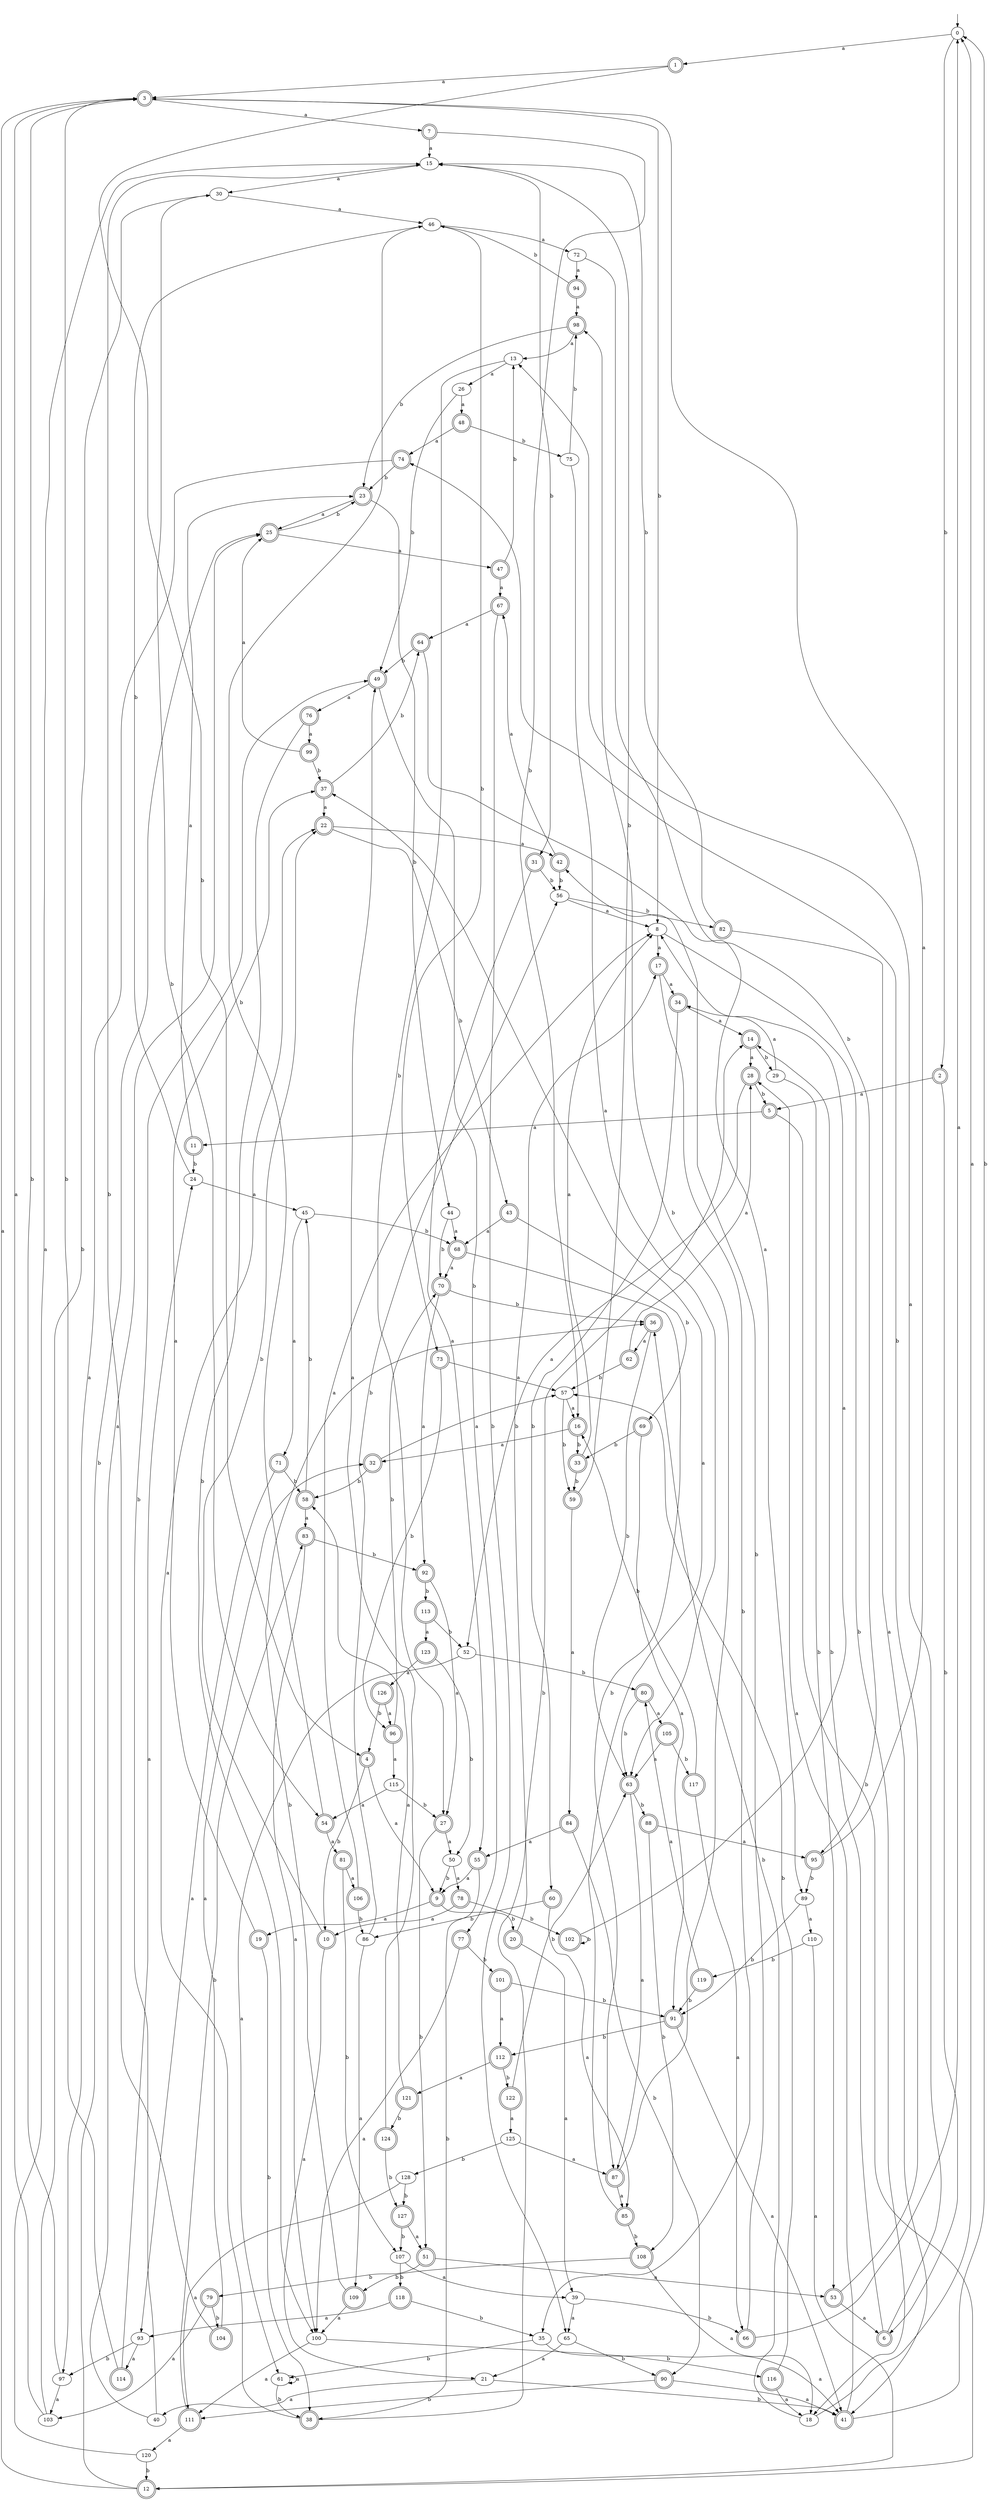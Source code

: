digraph RandomDFA {
  __start0 [label="", shape=none];
  __start0 -> 0 [label=""];
  0 [shape=circle]
  0 -> 1 [label="a"]
  0 -> 2 [label="b"]
  1 [shape=doublecircle]
  1 -> 3 [label="a"]
  1 -> 4 [label="b"]
  2 [shape=doublecircle]
  2 -> 5 [label="a"]
  2 -> 6 [label="b"]
  3 [shape=doublecircle]
  3 -> 7 [label="a"]
  3 -> 8 [label="b"]
  4 [shape=doublecircle]
  4 -> 9 [label="a"]
  4 -> 10 [label="b"]
  5 [shape=doublecircle]
  5 -> 11 [label="a"]
  5 -> 12 [label="b"]
  6 [shape=doublecircle]
  6 -> 13 [label="a"]
  6 -> 14 [label="b"]
  7 [shape=doublecircle]
  7 -> 15 [label="a"]
  7 -> 16 [label="b"]
  8
  8 -> 17 [label="a"]
  8 -> 18 [label="b"]
  9 [shape=doublecircle]
  9 -> 19 [label="a"]
  9 -> 20 [label="b"]
  10 [shape=doublecircle]
  10 -> 21 [label="a"]
  10 -> 22 [label="b"]
  11 [shape=doublecircle]
  11 -> 23 [label="a"]
  11 -> 24 [label="b"]
  12 [shape=doublecircle]
  12 -> 3 [label="a"]
  12 -> 25 [label="b"]
  13
  13 -> 26 [label="a"]
  13 -> 27 [label="b"]
  14 [shape=doublecircle]
  14 -> 28 [label="a"]
  14 -> 29 [label="b"]
  15
  15 -> 30 [label="a"]
  15 -> 31 [label="b"]
  16 [shape=doublecircle]
  16 -> 32 [label="a"]
  16 -> 33 [label="b"]
  17 [shape=doublecircle]
  17 -> 34 [label="a"]
  17 -> 35 [label="b"]
  18
  18 -> 0 [label="a"]
  18 -> 36 [label="b"]
  19 [shape=doublecircle]
  19 -> 37 [label="a"]
  19 -> 38 [label="b"]
  20 [shape=doublecircle]
  20 -> 39 [label="a"]
  20 -> 17 [label="b"]
  21
  21 -> 40 [label="a"]
  21 -> 41 [label="b"]
  22 [shape=doublecircle]
  22 -> 42 [label="a"]
  22 -> 43 [label="b"]
  23 [shape=doublecircle]
  23 -> 25 [label="a"]
  23 -> 44 [label="b"]
  24
  24 -> 45 [label="a"]
  24 -> 46 [label="b"]
  25 [shape=doublecircle]
  25 -> 47 [label="a"]
  25 -> 23 [label="b"]
  26
  26 -> 48 [label="a"]
  26 -> 49 [label="b"]
  27 [shape=doublecircle]
  27 -> 50 [label="a"]
  27 -> 51 [label="b"]
  28 [shape=doublecircle]
  28 -> 52 [label="a"]
  28 -> 5 [label="b"]
  29
  29 -> 34 [label="a"]
  29 -> 53 [label="b"]
  30
  30 -> 46 [label="a"]
  30 -> 54 [label="b"]
  31 [shape=doublecircle]
  31 -> 55 [label="a"]
  31 -> 56 [label="b"]
  32 [shape=doublecircle]
  32 -> 57 [label="a"]
  32 -> 58 [label="b"]
  33 [shape=doublecircle]
  33 -> 8 [label="a"]
  33 -> 59 [label="b"]
  34 [shape=doublecircle]
  34 -> 14 [label="a"]
  34 -> 60 [label="b"]
  35
  35 -> 41 [label="a"]
  35 -> 61 [label="b"]
  36 [shape=doublecircle]
  36 -> 62 [label="a"]
  36 -> 63 [label="b"]
  37 [shape=doublecircle]
  37 -> 22 [label="a"]
  37 -> 64 [label="b"]
  38 [shape=doublecircle]
  38 -> 22 [label="a"]
  38 -> 14 [label="b"]
  39
  39 -> 65 [label="a"]
  39 -> 66 [label="b"]
  40
  40 -> 25 [label="a"]
  40 -> 49 [label="b"]
  41 [shape=doublecircle]
  41 -> 28 [label="a"]
  41 -> 0 [label="b"]
  42 [shape=doublecircle]
  42 -> 67 [label="a"]
  42 -> 56 [label="b"]
  43 [shape=doublecircle]
  43 -> 68 [label="a"]
  43 -> 69 [label="b"]
  44
  44 -> 68 [label="a"]
  44 -> 70 [label="b"]
  45
  45 -> 71 [label="a"]
  45 -> 68 [label="b"]
  46
  46 -> 72 [label="a"]
  46 -> 73 [label="b"]
  47 [shape=doublecircle]
  47 -> 67 [label="a"]
  47 -> 13 [label="b"]
  48 [shape=doublecircle]
  48 -> 74 [label="a"]
  48 -> 75 [label="b"]
  49 [shape=doublecircle]
  49 -> 76 [label="a"]
  49 -> 77 [label="b"]
  50
  50 -> 78 [label="a"]
  50 -> 9 [label="b"]
  51 [shape=doublecircle]
  51 -> 53 [label="a"]
  51 -> 79 [label="b"]
  52
  52 -> 61 [label="a"]
  52 -> 80 [label="b"]
  53 [shape=doublecircle]
  53 -> 6 [label="a"]
  53 -> 74 [label="b"]
  54 [shape=doublecircle]
  54 -> 81 [label="a"]
  54 -> 46 [label="b"]
  55 [shape=doublecircle]
  55 -> 9 [label="a"]
  55 -> 38 [label="b"]
  56
  56 -> 8 [label="a"]
  56 -> 82 [label="b"]
  57
  57 -> 16 [label="a"]
  57 -> 59 [label="b"]
  58 [shape=doublecircle]
  58 -> 83 [label="a"]
  58 -> 45 [label="b"]
  59 [shape=doublecircle]
  59 -> 84 [label="a"]
  59 -> 15 [label="b"]
  60 [shape=doublecircle]
  60 -> 85 [label="a"]
  60 -> 86 [label="b"]
  61
  61 -> 61 [label="a"]
  61 -> 38 [label="b"]
  62 [shape=doublecircle]
  62 -> 28 [label="a"]
  62 -> 57 [label="b"]
  63 [shape=doublecircle]
  63 -> 87 [label="a"]
  63 -> 88 [label="b"]
  64 [shape=doublecircle]
  64 -> 89 [label="a"]
  64 -> 49 [label="b"]
  65
  65 -> 21 [label="a"]
  65 -> 90 [label="b"]
  66 [shape=doublecircle]
  66 -> 0 [label="a"]
  66 -> 42 [label="b"]
  67 [shape=doublecircle]
  67 -> 64 [label="a"]
  67 -> 65 [label="b"]
  68 [shape=doublecircle]
  68 -> 70 [label="a"]
  68 -> 87 [label="b"]
  69 [shape=doublecircle]
  69 -> 91 [label="a"]
  69 -> 33 [label="b"]
  70 [shape=doublecircle]
  70 -> 92 [label="a"]
  70 -> 36 [label="b"]
  71 [shape=doublecircle]
  71 -> 93 [label="a"]
  71 -> 58 [label="b"]
  72
  72 -> 94 [label="a"]
  72 -> 95 [label="b"]
  73 [shape=doublecircle]
  73 -> 57 [label="a"]
  73 -> 96 [label="b"]
  74 [shape=doublecircle]
  74 -> 97 [label="a"]
  74 -> 23 [label="b"]
  75
  75 -> 63 [label="a"]
  75 -> 98 [label="b"]
  76 [shape=doublecircle]
  76 -> 99 [label="a"]
  76 -> 100 [label="b"]
  77 [shape=doublecircle]
  77 -> 100 [label="a"]
  77 -> 101 [label="b"]
  78 [shape=doublecircle]
  78 -> 10 [label="a"]
  78 -> 102 [label="b"]
  79 [shape=doublecircle]
  79 -> 103 [label="a"]
  79 -> 104 [label="b"]
  80 [shape=doublecircle]
  80 -> 105 [label="a"]
  80 -> 63 [label="b"]
  81 [shape=doublecircle]
  81 -> 106 [label="a"]
  81 -> 107 [label="b"]
  82 [shape=doublecircle]
  82 -> 41 [label="a"]
  82 -> 15 [label="b"]
  83 [shape=doublecircle]
  83 -> 100 [label="a"]
  83 -> 92 [label="b"]
  84 [shape=doublecircle]
  84 -> 55 [label="a"]
  84 -> 90 [label="b"]
  85 [shape=doublecircle]
  85 -> 37 [label="a"]
  85 -> 108 [label="b"]
  86
  86 -> 109 [label="a"]
  86 -> 56 [label="b"]
  87 [shape=doublecircle]
  87 -> 85 [label="a"]
  87 -> 98 [label="b"]
  88 [shape=doublecircle]
  88 -> 95 [label="a"]
  88 -> 108 [label="b"]
  89
  89 -> 110 [label="a"]
  89 -> 91 [label="b"]
  90 [shape=doublecircle]
  90 -> 41 [label="a"]
  90 -> 111 [label="b"]
  91 [shape=doublecircle]
  91 -> 41 [label="a"]
  91 -> 112 [label="b"]
  92 [shape=doublecircle]
  92 -> 27 [label="a"]
  92 -> 113 [label="b"]
  93
  93 -> 114 [label="a"]
  93 -> 97 [label="b"]
  94 [shape=doublecircle]
  94 -> 98 [label="a"]
  94 -> 46 [label="b"]
  95 [shape=doublecircle]
  95 -> 3 [label="a"]
  95 -> 89 [label="b"]
  96 [shape=doublecircle]
  96 -> 115 [label="a"]
  96 -> 70 [label="b"]
  97
  97 -> 103 [label="a"]
  97 -> 3 [label="b"]
  98 [shape=doublecircle]
  98 -> 13 [label="a"]
  98 -> 23 [label="b"]
  99 [shape=doublecircle]
  99 -> 25 [label="a"]
  99 -> 37 [label="b"]
  100
  100 -> 111 [label="a"]
  100 -> 116 [label="b"]
  101 [shape=doublecircle]
  101 -> 112 [label="a"]
  101 -> 91 [label="b"]
  102 [shape=doublecircle]
  102 -> 8 [label="a"]
  102 -> 102 [label="b"]
  103
  103 -> 3 [label="a"]
  103 -> 30 [label="b"]
  104 [shape=doublecircle]
  104 -> 32 [label="a"]
  104 -> 15 [label="b"]
  105 [shape=doublecircle]
  105 -> 63 [label="a"]
  105 -> 117 [label="b"]
  106 [shape=doublecircle]
  106 -> 8 [label="a"]
  106 -> 86 [label="b"]
  107
  107 -> 39 [label="a"]
  107 -> 118 [label="b"]
  108 [shape=doublecircle]
  108 -> 18 [label="a"]
  108 -> 109 [label="b"]
  109 [shape=doublecircle]
  109 -> 100 [label="a"]
  109 -> 36 [label="b"]
  110
  110 -> 12 [label="a"]
  110 -> 119 [label="b"]
  111 [shape=doublecircle]
  111 -> 120 [label="a"]
  111 -> 83 [label="b"]
  112 [shape=doublecircle]
  112 -> 121 [label="a"]
  112 -> 122 [label="b"]
  113 [shape=doublecircle]
  113 -> 123 [label="a"]
  113 -> 52 [label="b"]
  114 [shape=doublecircle]
  114 -> 24 [label="a"]
  114 -> 3 [label="b"]
  115
  115 -> 54 [label="a"]
  115 -> 27 [label="b"]
  116 [shape=doublecircle]
  116 -> 18 [label="a"]
  116 -> 57 [label="b"]
  117 [shape=doublecircle]
  117 -> 66 [label="a"]
  117 -> 16 [label="b"]
  118 [shape=doublecircle]
  118 -> 93 [label="a"]
  118 -> 35 [label="b"]
  119 [shape=doublecircle]
  119 -> 80 [label="a"]
  119 -> 91 [label="b"]
  120
  120 -> 15 [label="a"]
  120 -> 12 [label="b"]
  121 [shape=doublecircle]
  121 -> 58 [label="a"]
  121 -> 124 [label="b"]
  122 [shape=doublecircle]
  122 -> 125 [label="a"]
  122 -> 63 [label="b"]
  123 [shape=doublecircle]
  123 -> 126 [label="a"]
  123 -> 50 [label="b"]
  124 [shape=doublecircle]
  124 -> 49 [label="a"]
  124 -> 127 [label="b"]
  125
  125 -> 87 [label="a"]
  125 -> 128 [label="b"]
  126 [shape=doublecircle]
  126 -> 96 [label="a"]
  126 -> 4 [label="b"]
  127 [shape=doublecircle]
  127 -> 51 [label="a"]
  127 -> 107 [label="b"]
  128
  128 -> 111 [label="a"]
  128 -> 127 [label="b"]
}
